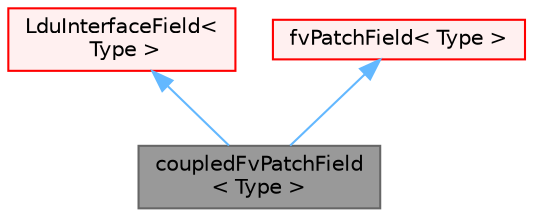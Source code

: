 digraph "coupledFvPatchField&lt; Type &gt;"
{
 // LATEX_PDF_SIZE
  bgcolor="transparent";
  edge [fontname=Helvetica,fontsize=10,labelfontname=Helvetica,labelfontsize=10];
  node [fontname=Helvetica,fontsize=10,shape=box,height=0.2,width=0.4];
  Node1 [id="Node000001",label="coupledFvPatchField\l\< Type \>",height=0.2,width=0.4,color="gray40", fillcolor="grey60", style="filled", fontcolor="black",tooltip="Abstract base class for coupled patches."];
  Node2 -> Node1 [id="edge1_Node000001_Node000002",dir="back",color="steelblue1",style="solid",tooltip=" "];
  Node2 [id="Node000002",label="LduInterfaceField\<\l Type \>",height=0.2,width=0.4,color="red", fillcolor="#FFF0F0", style="filled",URL="$classFoam_1_1LduInterfaceField.html",tooltip="An abstract base class for implicitly-coupled interface fields e.g. processor and cyclic patch fields..."];
  Node4 -> Node1 [id="edge2_Node000001_Node000004",dir="back",color="steelblue1",style="solid",tooltip=" "];
  Node4 [id="Node000004",label="fvPatchField\< Type \>",height=0.2,width=0.4,color="red", fillcolor="#FFF0F0", style="filled",URL="$classFoam_1_1fvPatchField.html",tooltip="Abstract base class with a fat-interface to all derived classes covering all possible ways in which t..."];
}
